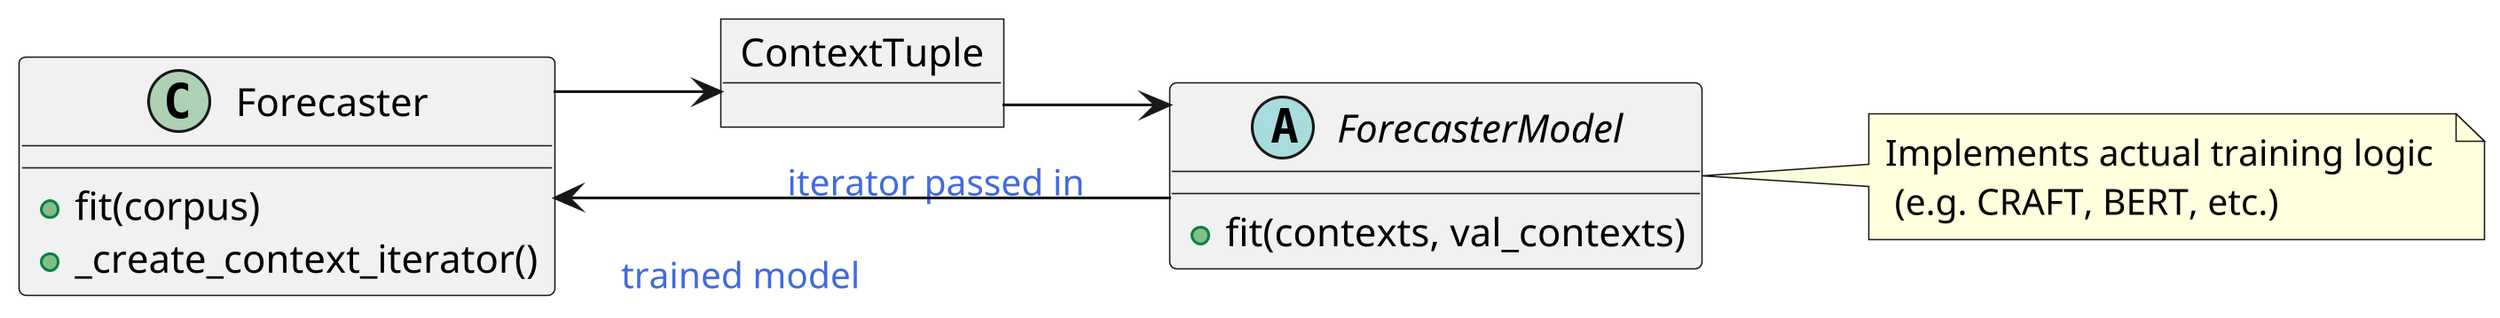 @startuml
skinparam dpi 300
skinparam linetype ortho


left to right direction
!define COMMENT(x) <color:RoyalBlue>x</color>



class Forecaster {
  +fit(corpus)
  +_create_context_iterator()
}

object ContextTuple 

abstract class ForecasterModel {
  +fit(contexts, val_contexts)
}

Forecaster --> ContextTuple 
ContextTuple --> ForecasterModel:\nCOMMENT(iterator passed in)
ForecasterModel --> Forecaster :\nCOMMENT("trained model")
note right of ForecasterModel : Implements actual training logic \n (e.g. CRAFT, BERT, etc.)
@enduml

